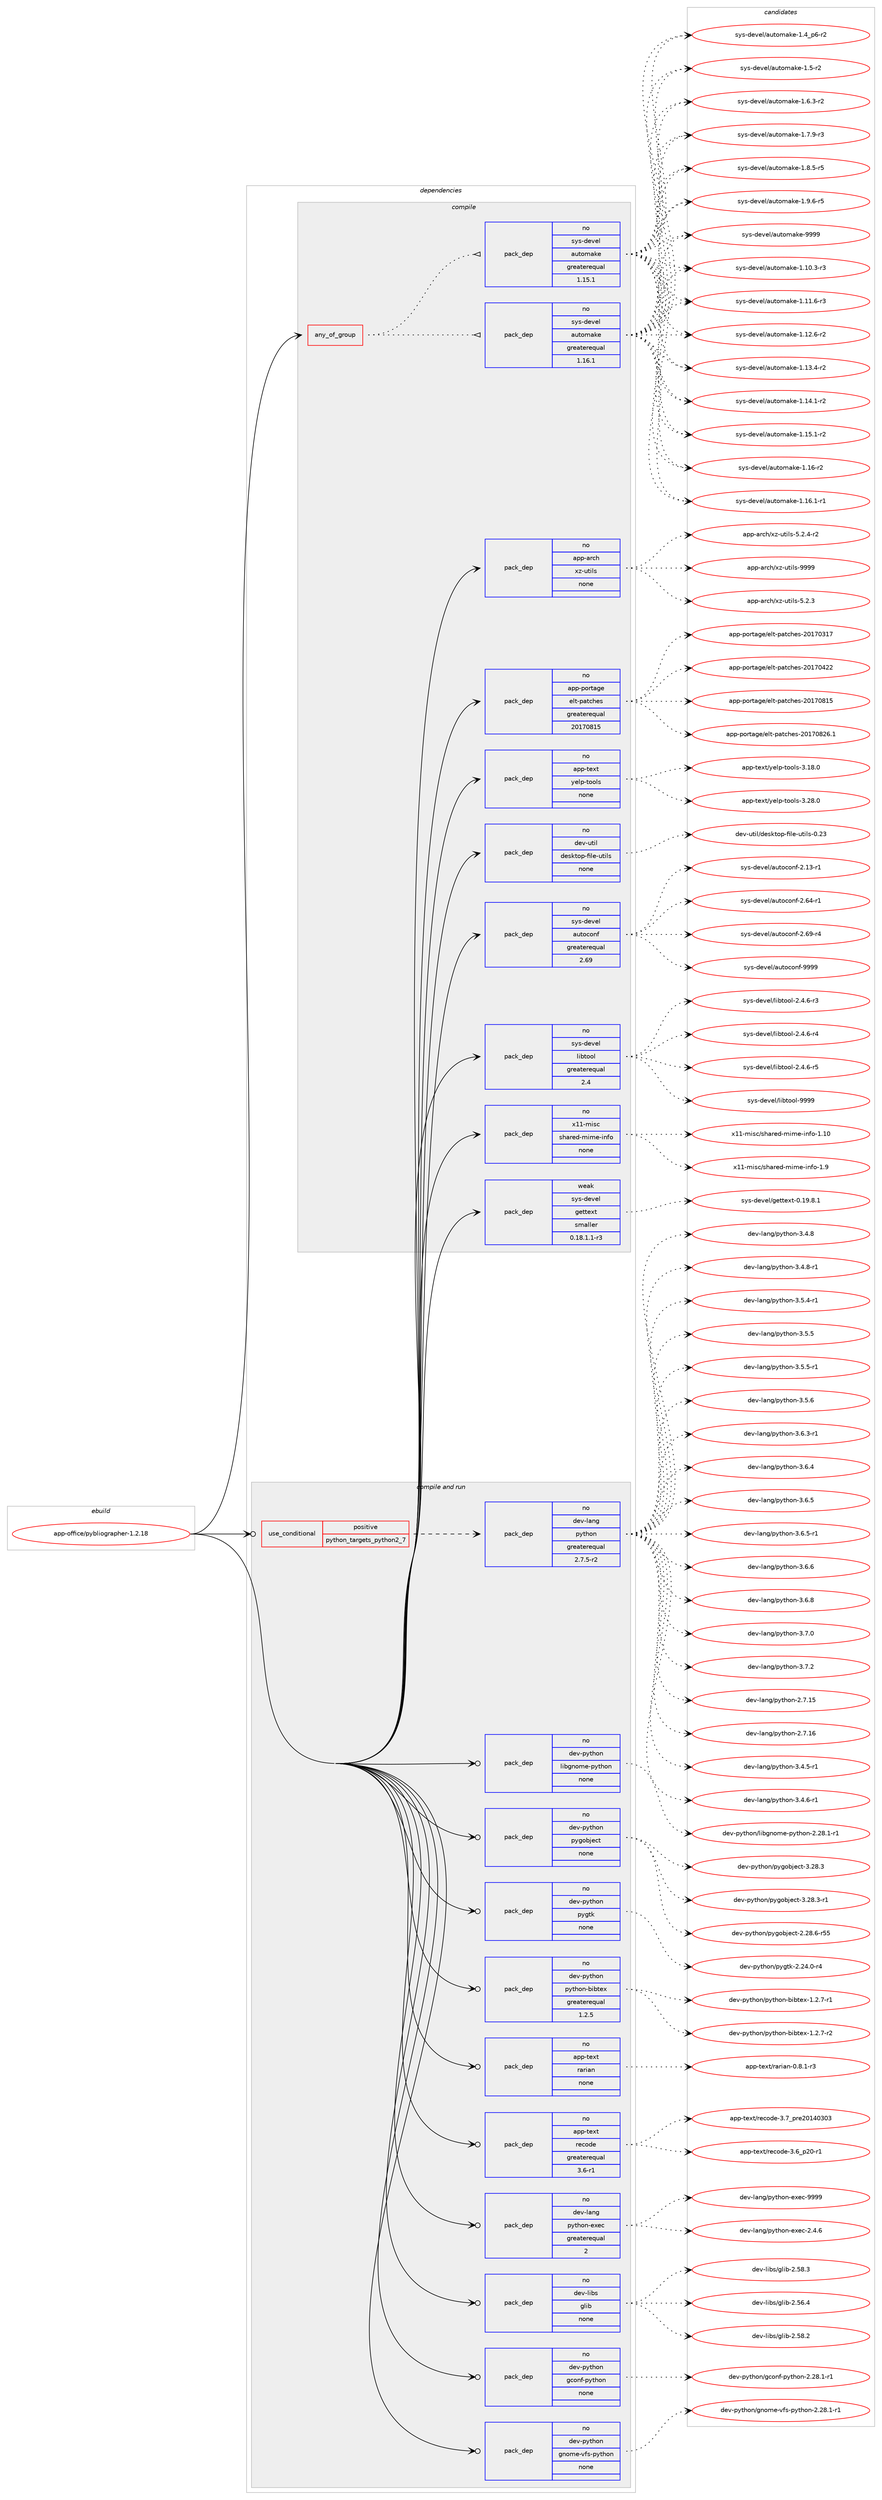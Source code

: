 digraph prolog {

# *************
# Graph options
# *************

newrank=true;
concentrate=true;
compound=true;
graph [rankdir=LR,fontname=Helvetica,fontsize=10,ranksep=1.5];#, ranksep=2.5, nodesep=0.2];
edge  [arrowhead=vee];
node  [fontname=Helvetica,fontsize=10];

# **********
# The ebuild
# **********

subgraph cluster_leftcol {
color=gray;
rank=same;
label=<<i>ebuild</i>>;
id [label="app-office/pybliographer-1.2.18", color=red, width=4, href="../app-office/pybliographer-1.2.18.svg"];
}

# ****************
# The dependencies
# ****************

subgraph cluster_midcol {
color=gray;
label=<<i>dependencies</i>>;
subgraph cluster_compile {
fillcolor="#eeeeee";
style=filled;
label=<<i>compile</i>>;
subgraph any19791 {
dependency1304313 [label=<<TABLE BORDER="0" CELLBORDER="1" CELLSPACING="0" CELLPADDING="4"><TR><TD CELLPADDING="10">any_of_group</TD></TR></TABLE>>, shape=none, color=red];subgraph pack929495 {
dependency1304314 [label=<<TABLE BORDER="0" CELLBORDER="1" CELLSPACING="0" CELLPADDING="4" WIDTH="220"><TR><TD ROWSPAN="6" CELLPADDING="30">pack_dep</TD></TR><TR><TD WIDTH="110">no</TD></TR><TR><TD>sys-devel</TD></TR><TR><TD>automake</TD></TR><TR><TD>greaterequal</TD></TR><TR><TD>1.16.1</TD></TR></TABLE>>, shape=none, color=blue];
}
dependency1304313:e -> dependency1304314:w [weight=20,style="dotted",arrowhead="oinv"];
subgraph pack929496 {
dependency1304315 [label=<<TABLE BORDER="0" CELLBORDER="1" CELLSPACING="0" CELLPADDING="4" WIDTH="220"><TR><TD ROWSPAN="6" CELLPADDING="30">pack_dep</TD></TR><TR><TD WIDTH="110">no</TD></TR><TR><TD>sys-devel</TD></TR><TR><TD>automake</TD></TR><TR><TD>greaterequal</TD></TR><TR><TD>1.15.1</TD></TR></TABLE>>, shape=none, color=blue];
}
dependency1304313:e -> dependency1304315:w [weight=20,style="dotted",arrowhead="oinv"];
}
id:e -> dependency1304313:w [weight=20,style="solid",arrowhead="vee"];
subgraph pack929497 {
dependency1304316 [label=<<TABLE BORDER="0" CELLBORDER="1" CELLSPACING="0" CELLPADDING="4" WIDTH="220"><TR><TD ROWSPAN="6" CELLPADDING="30">pack_dep</TD></TR><TR><TD WIDTH="110">no</TD></TR><TR><TD>app-arch</TD></TR><TR><TD>xz-utils</TD></TR><TR><TD>none</TD></TR><TR><TD></TD></TR></TABLE>>, shape=none, color=blue];
}
id:e -> dependency1304316:w [weight=20,style="solid",arrowhead="vee"];
subgraph pack929498 {
dependency1304317 [label=<<TABLE BORDER="0" CELLBORDER="1" CELLSPACING="0" CELLPADDING="4" WIDTH="220"><TR><TD ROWSPAN="6" CELLPADDING="30">pack_dep</TD></TR><TR><TD WIDTH="110">no</TD></TR><TR><TD>app-portage</TD></TR><TR><TD>elt-patches</TD></TR><TR><TD>greaterequal</TD></TR><TR><TD>20170815</TD></TR></TABLE>>, shape=none, color=blue];
}
id:e -> dependency1304317:w [weight=20,style="solid",arrowhead="vee"];
subgraph pack929499 {
dependency1304318 [label=<<TABLE BORDER="0" CELLBORDER="1" CELLSPACING="0" CELLPADDING="4" WIDTH="220"><TR><TD ROWSPAN="6" CELLPADDING="30">pack_dep</TD></TR><TR><TD WIDTH="110">no</TD></TR><TR><TD>app-text</TD></TR><TR><TD>yelp-tools</TD></TR><TR><TD>none</TD></TR><TR><TD></TD></TR></TABLE>>, shape=none, color=blue];
}
id:e -> dependency1304318:w [weight=20,style="solid",arrowhead="vee"];
subgraph pack929500 {
dependency1304319 [label=<<TABLE BORDER="0" CELLBORDER="1" CELLSPACING="0" CELLPADDING="4" WIDTH="220"><TR><TD ROWSPAN="6" CELLPADDING="30">pack_dep</TD></TR><TR><TD WIDTH="110">no</TD></TR><TR><TD>dev-util</TD></TR><TR><TD>desktop-file-utils</TD></TR><TR><TD>none</TD></TR><TR><TD></TD></TR></TABLE>>, shape=none, color=blue];
}
id:e -> dependency1304319:w [weight=20,style="solid",arrowhead="vee"];
subgraph pack929501 {
dependency1304320 [label=<<TABLE BORDER="0" CELLBORDER="1" CELLSPACING="0" CELLPADDING="4" WIDTH="220"><TR><TD ROWSPAN="6" CELLPADDING="30">pack_dep</TD></TR><TR><TD WIDTH="110">no</TD></TR><TR><TD>sys-devel</TD></TR><TR><TD>autoconf</TD></TR><TR><TD>greaterequal</TD></TR><TR><TD>2.69</TD></TR></TABLE>>, shape=none, color=blue];
}
id:e -> dependency1304320:w [weight=20,style="solid",arrowhead="vee"];
subgraph pack929502 {
dependency1304321 [label=<<TABLE BORDER="0" CELLBORDER="1" CELLSPACING="0" CELLPADDING="4" WIDTH="220"><TR><TD ROWSPAN="6" CELLPADDING="30">pack_dep</TD></TR><TR><TD WIDTH="110">no</TD></TR><TR><TD>sys-devel</TD></TR><TR><TD>libtool</TD></TR><TR><TD>greaterequal</TD></TR><TR><TD>2.4</TD></TR></TABLE>>, shape=none, color=blue];
}
id:e -> dependency1304321:w [weight=20,style="solid",arrowhead="vee"];
subgraph pack929503 {
dependency1304322 [label=<<TABLE BORDER="0" CELLBORDER="1" CELLSPACING="0" CELLPADDING="4" WIDTH="220"><TR><TD ROWSPAN="6" CELLPADDING="30">pack_dep</TD></TR><TR><TD WIDTH="110">no</TD></TR><TR><TD>x11-misc</TD></TR><TR><TD>shared-mime-info</TD></TR><TR><TD>none</TD></TR><TR><TD></TD></TR></TABLE>>, shape=none, color=blue];
}
id:e -> dependency1304322:w [weight=20,style="solid",arrowhead="vee"];
subgraph pack929504 {
dependency1304323 [label=<<TABLE BORDER="0" CELLBORDER="1" CELLSPACING="0" CELLPADDING="4" WIDTH="220"><TR><TD ROWSPAN="6" CELLPADDING="30">pack_dep</TD></TR><TR><TD WIDTH="110">weak</TD></TR><TR><TD>sys-devel</TD></TR><TR><TD>gettext</TD></TR><TR><TD>smaller</TD></TR><TR><TD>0.18.1.1-r3</TD></TR></TABLE>>, shape=none, color=blue];
}
id:e -> dependency1304323:w [weight=20,style="solid",arrowhead="vee"];
}
subgraph cluster_compileandrun {
fillcolor="#eeeeee";
style=filled;
label=<<i>compile and run</i>>;
subgraph cond354485 {
dependency1304324 [label=<<TABLE BORDER="0" CELLBORDER="1" CELLSPACING="0" CELLPADDING="4"><TR><TD ROWSPAN="3" CELLPADDING="10">use_conditional</TD></TR><TR><TD>positive</TD></TR><TR><TD>python_targets_python2_7</TD></TR></TABLE>>, shape=none, color=red];
subgraph pack929505 {
dependency1304325 [label=<<TABLE BORDER="0" CELLBORDER="1" CELLSPACING="0" CELLPADDING="4" WIDTH="220"><TR><TD ROWSPAN="6" CELLPADDING="30">pack_dep</TD></TR><TR><TD WIDTH="110">no</TD></TR><TR><TD>dev-lang</TD></TR><TR><TD>python</TD></TR><TR><TD>greaterequal</TD></TR><TR><TD>2.7.5-r2</TD></TR></TABLE>>, shape=none, color=blue];
}
dependency1304324:e -> dependency1304325:w [weight=20,style="dashed",arrowhead="vee"];
}
id:e -> dependency1304324:w [weight=20,style="solid",arrowhead="odotvee"];
subgraph pack929506 {
dependency1304326 [label=<<TABLE BORDER="0" CELLBORDER="1" CELLSPACING="0" CELLPADDING="4" WIDTH="220"><TR><TD ROWSPAN="6" CELLPADDING="30">pack_dep</TD></TR><TR><TD WIDTH="110">no</TD></TR><TR><TD>app-text</TD></TR><TR><TD>rarian</TD></TR><TR><TD>none</TD></TR><TR><TD></TD></TR></TABLE>>, shape=none, color=blue];
}
id:e -> dependency1304326:w [weight=20,style="solid",arrowhead="odotvee"];
subgraph pack929507 {
dependency1304327 [label=<<TABLE BORDER="0" CELLBORDER="1" CELLSPACING="0" CELLPADDING="4" WIDTH="220"><TR><TD ROWSPAN="6" CELLPADDING="30">pack_dep</TD></TR><TR><TD WIDTH="110">no</TD></TR><TR><TD>app-text</TD></TR><TR><TD>recode</TD></TR><TR><TD>greaterequal</TD></TR><TR><TD>3.6-r1</TD></TR></TABLE>>, shape=none, color=blue];
}
id:e -> dependency1304327:w [weight=20,style="solid",arrowhead="odotvee"];
subgraph pack929508 {
dependency1304328 [label=<<TABLE BORDER="0" CELLBORDER="1" CELLSPACING="0" CELLPADDING="4" WIDTH="220"><TR><TD ROWSPAN="6" CELLPADDING="30">pack_dep</TD></TR><TR><TD WIDTH="110">no</TD></TR><TR><TD>dev-lang</TD></TR><TR><TD>python-exec</TD></TR><TR><TD>greaterequal</TD></TR><TR><TD>2</TD></TR></TABLE>>, shape=none, color=blue];
}
id:e -> dependency1304328:w [weight=20,style="solid",arrowhead="odotvee"];
subgraph pack929509 {
dependency1304329 [label=<<TABLE BORDER="0" CELLBORDER="1" CELLSPACING="0" CELLPADDING="4" WIDTH="220"><TR><TD ROWSPAN="6" CELLPADDING="30">pack_dep</TD></TR><TR><TD WIDTH="110">no</TD></TR><TR><TD>dev-libs</TD></TR><TR><TD>glib</TD></TR><TR><TD>none</TD></TR><TR><TD></TD></TR></TABLE>>, shape=none, color=blue];
}
id:e -> dependency1304329:w [weight=20,style="solid",arrowhead="odotvee"];
subgraph pack929510 {
dependency1304330 [label=<<TABLE BORDER="0" CELLBORDER="1" CELLSPACING="0" CELLPADDING="4" WIDTH="220"><TR><TD ROWSPAN="6" CELLPADDING="30">pack_dep</TD></TR><TR><TD WIDTH="110">no</TD></TR><TR><TD>dev-python</TD></TR><TR><TD>gconf-python</TD></TR><TR><TD>none</TD></TR><TR><TD></TD></TR></TABLE>>, shape=none, color=blue];
}
id:e -> dependency1304330:w [weight=20,style="solid",arrowhead="odotvee"];
subgraph pack929511 {
dependency1304331 [label=<<TABLE BORDER="0" CELLBORDER="1" CELLSPACING="0" CELLPADDING="4" WIDTH="220"><TR><TD ROWSPAN="6" CELLPADDING="30">pack_dep</TD></TR><TR><TD WIDTH="110">no</TD></TR><TR><TD>dev-python</TD></TR><TR><TD>gnome-vfs-python</TD></TR><TR><TD>none</TD></TR><TR><TD></TD></TR></TABLE>>, shape=none, color=blue];
}
id:e -> dependency1304331:w [weight=20,style="solid",arrowhead="odotvee"];
subgraph pack929512 {
dependency1304332 [label=<<TABLE BORDER="0" CELLBORDER="1" CELLSPACING="0" CELLPADDING="4" WIDTH="220"><TR><TD ROWSPAN="6" CELLPADDING="30">pack_dep</TD></TR><TR><TD WIDTH="110">no</TD></TR><TR><TD>dev-python</TD></TR><TR><TD>libgnome-python</TD></TR><TR><TD>none</TD></TR><TR><TD></TD></TR></TABLE>>, shape=none, color=blue];
}
id:e -> dependency1304332:w [weight=20,style="solid",arrowhead="odotvee"];
subgraph pack929513 {
dependency1304333 [label=<<TABLE BORDER="0" CELLBORDER="1" CELLSPACING="0" CELLPADDING="4" WIDTH="220"><TR><TD ROWSPAN="6" CELLPADDING="30">pack_dep</TD></TR><TR><TD WIDTH="110">no</TD></TR><TR><TD>dev-python</TD></TR><TR><TD>pygobject</TD></TR><TR><TD>none</TD></TR><TR><TD></TD></TR></TABLE>>, shape=none, color=blue];
}
id:e -> dependency1304333:w [weight=20,style="solid",arrowhead="odotvee"];
subgraph pack929514 {
dependency1304334 [label=<<TABLE BORDER="0" CELLBORDER="1" CELLSPACING="0" CELLPADDING="4" WIDTH="220"><TR><TD ROWSPAN="6" CELLPADDING="30">pack_dep</TD></TR><TR><TD WIDTH="110">no</TD></TR><TR><TD>dev-python</TD></TR><TR><TD>pygtk</TD></TR><TR><TD>none</TD></TR><TR><TD></TD></TR></TABLE>>, shape=none, color=blue];
}
id:e -> dependency1304334:w [weight=20,style="solid",arrowhead="odotvee"];
subgraph pack929515 {
dependency1304335 [label=<<TABLE BORDER="0" CELLBORDER="1" CELLSPACING="0" CELLPADDING="4" WIDTH="220"><TR><TD ROWSPAN="6" CELLPADDING="30">pack_dep</TD></TR><TR><TD WIDTH="110">no</TD></TR><TR><TD>dev-python</TD></TR><TR><TD>python-bibtex</TD></TR><TR><TD>greaterequal</TD></TR><TR><TD>1.2.5</TD></TR></TABLE>>, shape=none, color=blue];
}
id:e -> dependency1304335:w [weight=20,style="solid",arrowhead="odotvee"];
}
subgraph cluster_run {
fillcolor="#eeeeee";
style=filled;
label=<<i>run</i>>;
}
}

# **************
# The candidates
# **************

subgraph cluster_choices {
rank=same;
color=gray;
label=<<i>candidates</i>>;

subgraph choice929495 {
color=black;
nodesep=1;
choice11512111545100101118101108479711711611110997107101454946494846514511451 [label="sys-devel/automake-1.10.3-r3", color=red, width=4,href="../sys-devel/automake-1.10.3-r3.svg"];
choice11512111545100101118101108479711711611110997107101454946494946544511451 [label="sys-devel/automake-1.11.6-r3", color=red, width=4,href="../sys-devel/automake-1.11.6-r3.svg"];
choice11512111545100101118101108479711711611110997107101454946495046544511450 [label="sys-devel/automake-1.12.6-r2", color=red, width=4,href="../sys-devel/automake-1.12.6-r2.svg"];
choice11512111545100101118101108479711711611110997107101454946495146524511450 [label="sys-devel/automake-1.13.4-r2", color=red, width=4,href="../sys-devel/automake-1.13.4-r2.svg"];
choice11512111545100101118101108479711711611110997107101454946495246494511450 [label="sys-devel/automake-1.14.1-r2", color=red, width=4,href="../sys-devel/automake-1.14.1-r2.svg"];
choice11512111545100101118101108479711711611110997107101454946495346494511450 [label="sys-devel/automake-1.15.1-r2", color=red, width=4,href="../sys-devel/automake-1.15.1-r2.svg"];
choice1151211154510010111810110847971171161111099710710145494649544511450 [label="sys-devel/automake-1.16-r2", color=red, width=4,href="../sys-devel/automake-1.16-r2.svg"];
choice11512111545100101118101108479711711611110997107101454946495446494511449 [label="sys-devel/automake-1.16.1-r1", color=red, width=4,href="../sys-devel/automake-1.16.1-r1.svg"];
choice115121115451001011181011084797117116111109971071014549465295112544511450 [label="sys-devel/automake-1.4_p6-r2", color=red, width=4,href="../sys-devel/automake-1.4_p6-r2.svg"];
choice11512111545100101118101108479711711611110997107101454946534511450 [label="sys-devel/automake-1.5-r2", color=red, width=4,href="../sys-devel/automake-1.5-r2.svg"];
choice115121115451001011181011084797117116111109971071014549465446514511450 [label="sys-devel/automake-1.6.3-r2", color=red, width=4,href="../sys-devel/automake-1.6.3-r2.svg"];
choice115121115451001011181011084797117116111109971071014549465546574511451 [label="sys-devel/automake-1.7.9-r3", color=red, width=4,href="../sys-devel/automake-1.7.9-r3.svg"];
choice115121115451001011181011084797117116111109971071014549465646534511453 [label="sys-devel/automake-1.8.5-r5", color=red, width=4,href="../sys-devel/automake-1.8.5-r5.svg"];
choice115121115451001011181011084797117116111109971071014549465746544511453 [label="sys-devel/automake-1.9.6-r5", color=red, width=4,href="../sys-devel/automake-1.9.6-r5.svg"];
choice115121115451001011181011084797117116111109971071014557575757 [label="sys-devel/automake-9999", color=red, width=4,href="../sys-devel/automake-9999.svg"];
dependency1304314:e -> choice11512111545100101118101108479711711611110997107101454946494846514511451:w [style=dotted,weight="100"];
dependency1304314:e -> choice11512111545100101118101108479711711611110997107101454946494946544511451:w [style=dotted,weight="100"];
dependency1304314:e -> choice11512111545100101118101108479711711611110997107101454946495046544511450:w [style=dotted,weight="100"];
dependency1304314:e -> choice11512111545100101118101108479711711611110997107101454946495146524511450:w [style=dotted,weight="100"];
dependency1304314:e -> choice11512111545100101118101108479711711611110997107101454946495246494511450:w [style=dotted,weight="100"];
dependency1304314:e -> choice11512111545100101118101108479711711611110997107101454946495346494511450:w [style=dotted,weight="100"];
dependency1304314:e -> choice1151211154510010111810110847971171161111099710710145494649544511450:w [style=dotted,weight="100"];
dependency1304314:e -> choice11512111545100101118101108479711711611110997107101454946495446494511449:w [style=dotted,weight="100"];
dependency1304314:e -> choice115121115451001011181011084797117116111109971071014549465295112544511450:w [style=dotted,weight="100"];
dependency1304314:e -> choice11512111545100101118101108479711711611110997107101454946534511450:w [style=dotted,weight="100"];
dependency1304314:e -> choice115121115451001011181011084797117116111109971071014549465446514511450:w [style=dotted,weight="100"];
dependency1304314:e -> choice115121115451001011181011084797117116111109971071014549465546574511451:w [style=dotted,weight="100"];
dependency1304314:e -> choice115121115451001011181011084797117116111109971071014549465646534511453:w [style=dotted,weight="100"];
dependency1304314:e -> choice115121115451001011181011084797117116111109971071014549465746544511453:w [style=dotted,weight="100"];
dependency1304314:e -> choice115121115451001011181011084797117116111109971071014557575757:w [style=dotted,weight="100"];
}
subgraph choice929496 {
color=black;
nodesep=1;
choice11512111545100101118101108479711711611110997107101454946494846514511451 [label="sys-devel/automake-1.10.3-r3", color=red, width=4,href="../sys-devel/automake-1.10.3-r3.svg"];
choice11512111545100101118101108479711711611110997107101454946494946544511451 [label="sys-devel/automake-1.11.6-r3", color=red, width=4,href="../sys-devel/automake-1.11.6-r3.svg"];
choice11512111545100101118101108479711711611110997107101454946495046544511450 [label="sys-devel/automake-1.12.6-r2", color=red, width=4,href="../sys-devel/automake-1.12.6-r2.svg"];
choice11512111545100101118101108479711711611110997107101454946495146524511450 [label="sys-devel/automake-1.13.4-r2", color=red, width=4,href="../sys-devel/automake-1.13.4-r2.svg"];
choice11512111545100101118101108479711711611110997107101454946495246494511450 [label="sys-devel/automake-1.14.1-r2", color=red, width=4,href="../sys-devel/automake-1.14.1-r2.svg"];
choice11512111545100101118101108479711711611110997107101454946495346494511450 [label="sys-devel/automake-1.15.1-r2", color=red, width=4,href="../sys-devel/automake-1.15.1-r2.svg"];
choice1151211154510010111810110847971171161111099710710145494649544511450 [label="sys-devel/automake-1.16-r2", color=red, width=4,href="../sys-devel/automake-1.16-r2.svg"];
choice11512111545100101118101108479711711611110997107101454946495446494511449 [label="sys-devel/automake-1.16.1-r1", color=red, width=4,href="../sys-devel/automake-1.16.1-r1.svg"];
choice115121115451001011181011084797117116111109971071014549465295112544511450 [label="sys-devel/automake-1.4_p6-r2", color=red, width=4,href="../sys-devel/automake-1.4_p6-r2.svg"];
choice11512111545100101118101108479711711611110997107101454946534511450 [label="sys-devel/automake-1.5-r2", color=red, width=4,href="../sys-devel/automake-1.5-r2.svg"];
choice115121115451001011181011084797117116111109971071014549465446514511450 [label="sys-devel/automake-1.6.3-r2", color=red, width=4,href="../sys-devel/automake-1.6.3-r2.svg"];
choice115121115451001011181011084797117116111109971071014549465546574511451 [label="sys-devel/automake-1.7.9-r3", color=red, width=4,href="../sys-devel/automake-1.7.9-r3.svg"];
choice115121115451001011181011084797117116111109971071014549465646534511453 [label="sys-devel/automake-1.8.5-r5", color=red, width=4,href="../sys-devel/automake-1.8.5-r5.svg"];
choice115121115451001011181011084797117116111109971071014549465746544511453 [label="sys-devel/automake-1.9.6-r5", color=red, width=4,href="../sys-devel/automake-1.9.6-r5.svg"];
choice115121115451001011181011084797117116111109971071014557575757 [label="sys-devel/automake-9999", color=red, width=4,href="../sys-devel/automake-9999.svg"];
dependency1304315:e -> choice11512111545100101118101108479711711611110997107101454946494846514511451:w [style=dotted,weight="100"];
dependency1304315:e -> choice11512111545100101118101108479711711611110997107101454946494946544511451:w [style=dotted,weight="100"];
dependency1304315:e -> choice11512111545100101118101108479711711611110997107101454946495046544511450:w [style=dotted,weight="100"];
dependency1304315:e -> choice11512111545100101118101108479711711611110997107101454946495146524511450:w [style=dotted,weight="100"];
dependency1304315:e -> choice11512111545100101118101108479711711611110997107101454946495246494511450:w [style=dotted,weight="100"];
dependency1304315:e -> choice11512111545100101118101108479711711611110997107101454946495346494511450:w [style=dotted,weight="100"];
dependency1304315:e -> choice1151211154510010111810110847971171161111099710710145494649544511450:w [style=dotted,weight="100"];
dependency1304315:e -> choice11512111545100101118101108479711711611110997107101454946495446494511449:w [style=dotted,weight="100"];
dependency1304315:e -> choice115121115451001011181011084797117116111109971071014549465295112544511450:w [style=dotted,weight="100"];
dependency1304315:e -> choice11512111545100101118101108479711711611110997107101454946534511450:w [style=dotted,weight="100"];
dependency1304315:e -> choice115121115451001011181011084797117116111109971071014549465446514511450:w [style=dotted,weight="100"];
dependency1304315:e -> choice115121115451001011181011084797117116111109971071014549465546574511451:w [style=dotted,weight="100"];
dependency1304315:e -> choice115121115451001011181011084797117116111109971071014549465646534511453:w [style=dotted,weight="100"];
dependency1304315:e -> choice115121115451001011181011084797117116111109971071014549465746544511453:w [style=dotted,weight="100"];
dependency1304315:e -> choice115121115451001011181011084797117116111109971071014557575757:w [style=dotted,weight="100"];
}
subgraph choice929497 {
color=black;
nodesep=1;
choice971121124597114991044712012245117116105108115455346504651 [label="app-arch/xz-utils-5.2.3", color=red, width=4,href="../app-arch/xz-utils-5.2.3.svg"];
choice9711211245971149910447120122451171161051081154553465046524511450 [label="app-arch/xz-utils-5.2.4-r2", color=red, width=4,href="../app-arch/xz-utils-5.2.4-r2.svg"];
choice9711211245971149910447120122451171161051081154557575757 [label="app-arch/xz-utils-9999", color=red, width=4,href="../app-arch/xz-utils-9999.svg"];
dependency1304316:e -> choice971121124597114991044712012245117116105108115455346504651:w [style=dotted,weight="100"];
dependency1304316:e -> choice9711211245971149910447120122451171161051081154553465046524511450:w [style=dotted,weight="100"];
dependency1304316:e -> choice9711211245971149910447120122451171161051081154557575757:w [style=dotted,weight="100"];
}
subgraph choice929498 {
color=black;
nodesep=1;
choice97112112451121111141169710310147101108116451129711699104101115455048495548514955 [label="app-portage/elt-patches-20170317", color=red, width=4,href="../app-portage/elt-patches-20170317.svg"];
choice97112112451121111141169710310147101108116451129711699104101115455048495548525050 [label="app-portage/elt-patches-20170422", color=red, width=4,href="../app-portage/elt-patches-20170422.svg"];
choice97112112451121111141169710310147101108116451129711699104101115455048495548564953 [label="app-portage/elt-patches-20170815", color=red, width=4,href="../app-portage/elt-patches-20170815.svg"];
choice971121124511211111411697103101471011081164511297116991041011154550484955485650544649 [label="app-portage/elt-patches-20170826.1", color=red, width=4,href="../app-portage/elt-patches-20170826.1.svg"];
dependency1304317:e -> choice97112112451121111141169710310147101108116451129711699104101115455048495548514955:w [style=dotted,weight="100"];
dependency1304317:e -> choice97112112451121111141169710310147101108116451129711699104101115455048495548525050:w [style=dotted,weight="100"];
dependency1304317:e -> choice97112112451121111141169710310147101108116451129711699104101115455048495548564953:w [style=dotted,weight="100"];
dependency1304317:e -> choice971121124511211111411697103101471011081164511297116991041011154550484955485650544649:w [style=dotted,weight="100"];
}
subgraph choice929499 {
color=black;
nodesep=1;
choice9711211245116101120116471211011081124511611111110811545514649564648 [label="app-text/yelp-tools-3.18.0", color=red, width=4,href="../app-text/yelp-tools-3.18.0.svg"];
choice9711211245116101120116471211011081124511611111110811545514650564648 [label="app-text/yelp-tools-3.28.0", color=red, width=4,href="../app-text/yelp-tools-3.28.0.svg"];
dependency1304318:e -> choice9711211245116101120116471211011081124511611111110811545514649564648:w [style=dotted,weight="100"];
dependency1304318:e -> choice9711211245116101120116471211011081124511611111110811545514650564648:w [style=dotted,weight="100"];
}
subgraph choice929500 {
color=black;
nodesep=1;
choice100101118451171161051084710010111510711611111245102105108101451171161051081154548465051 [label="dev-util/desktop-file-utils-0.23", color=red, width=4,href="../dev-util/desktop-file-utils-0.23.svg"];
dependency1304319:e -> choice100101118451171161051084710010111510711611111245102105108101451171161051081154548465051:w [style=dotted,weight="100"];
}
subgraph choice929501 {
color=black;
nodesep=1;
choice1151211154510010111810110847971171161119911111010245504649514511449 [label="sys-devel/autoconf-2.13-r1", color=red, width=4,href="../sys-devel/autoconf-2.13-r1.svg"];
choice1151211154510010111810110847971171161119911111010245504654524511449 [label="sys-devel/autoconf-2.64-r1", color=red, width=4,href="../sys-devel/autoconf-2.64-r1.svg"];
choice1151211154510010111810110847971171161119911111010245504654574511452 [label="sys-devel/autoconf-2.69-r4", color=red, width=4,href="../sys-devel/autoconf-2.69-r4.svg"];
choice115121115451001011181011084797117116111991111101024557575757 [label="sys-devel/autoconf-9999", color=red, width=4,href="../sys-devel/autoconf-9999.svg"];
dependency1304320:e -> choice1151211154510010111810110847971171161119911111010245504649514511449:w [style=dotted,weight="100"];
dependency1304320:e -> choice1151211154510010111810110847971171161119911111010245504654524511449:w [style=dotted,weight="100"];
dependency1304320:e -> choice1151211154510010111810110847971171161119911111010245504654574511452:w [style=dotted,weight="100"];
dependency1304320:e -> choice115121115451001011181011084797117116111991111101024557575757:w [style=dotted,weight="100"];
}
subgraph choice929502 {
color=black;
nodesep=1;
choice1151211154510010111810110847108105981161111111084550465246544511451 [label="sys-devel/libtool-2.4.6-r3", color=red, width=4,href="../sys-devel/libtool-2.4.6-r3.svg"];
choice1151211154510010111810110847108105981161111111084550465246544511452 [label="sys-devel/libtool-2.4.6-r4", color=red, width=4,href="../sys-devel/libtool-2.4.6-r4.svg"];
choice1151211154510010111810110847108105981161111111084550465246544511453 [label="sys-devel/libtool-2.4.6-r5", color=red, width=4,href="../sys-devel/libtool-2.4.6-r5.svg"];
choice1151211154510010111810110847108105981161111111084557575757 [label="sys-devel/libtool-9999", color=red, width=4,href="../sys-devel/libtool-9999.svg"];
dependency1304321:e -> choice1151211154510010111810110847108105981161111111084550465246544511451:w [style=dotted,weight="100"];
dependency1304321:e -> choice1151211154510010111810110847108105981161111111084550465246544511452:w [style=dotted,weight="100"];
dependency1304321:e -> choice1151211154510010111810110847108105981161111111084550465246544511453:w [style=dotted,weight="100"];
dependency1304321:e -> choice1151211154510010111810110847108105981161111111084557575757:w [style=dotted,weight="100"];
}
subgraph choice929503 {
color=black;
nodesep=1;
choice12049494510910511599471151049711410110045109105109101451051101021114549464948 [label="x11-misc/shared-mime-info-1.10", color=red, width=4,href="../x11-misc/shared-mime-info-1.10.svg"];
choice120494945109105115994711510497114101100451091051091014510511010211145494657 [label="x11-misc/shared-mime-info-1.9", color=red, width=4,href="../x11-misc/shared-mime-info-1.9.svg"];
dependency1304322:e -> choice12049494510910511599471151049711410110045109105109101451051101021114549464948:w [style=dotted,weight="100"];
dependency1304322:e -> choice120494945109105115994711510497114101100451091051091014510511010211145494657:w [style=dotted,weight="100"];
}
subgraph choice929504 {
color=black;
nodesep=1;
choice1151211154510010111810110847103101116116101120116454846495746564649 [label="sys-devel/gettext-0.19.8.1", color=red, width=4,href="../sys-devel/gettext-0.19.8.1.svg"];
dependency1304323:e -> choice1151211154510010111810110847103101116116101120116454846495746564649:w [style=dotted,weight="100"];
}
subgraph choice929505 {
color=black;
nodesep=1;
choice10010111845108971101034711212111610411111045504655464953 [label="dev-lang/python-2.7.15", color=red, width=4,href="../dev-lang/python-2.7.15.svg"];
choice10010111845108971101034711212111610411111045504655464954 [label="dev-lang/python-2.7.16", color=red, width=4,href="../dev-lang/python-2.7.16.svg"];
choice1001011184510897110103471121211161041111104551465246534511449 [label="dev-lang/python-3.4.5-r1", color=red, width=4,href="../dev-lang/python-3.4.5-r1.svg"];
choice1001011184510897110103471121211161041111104551465246544511449 [label="dev-lang/python-3.4.6-r1", color=red, width=4,href="../dev-lang/python-3.4.6-r1.svg"];
choice100101118451089711010347112121116104111110455146524656 [label="dev-lang/python-3.4.8", color=red, width=4,href="../dev-lang/python-3.4.8.svg"];
choice1001011184510897110103471121211161041111104551465246564511449 [label="dev-lang/python-3.4.8-r1", color=red, width=4,href="../dev-lang/python-3.4.8-r1.svg"];
choice1001011184510897110103471121211161041111104551465346524511449 [label="dev-lang/python-3.5.4-r1", color=red, width=4,href="../dev-lang/python-3.5.4-r1.svg"];
choice100101118451089711010347112121116104111110455146534653 [label="dev-lang/python-3.5.5", color=red, width=4,href="../dev-lang/python-3.5.5.svg"];
choice1001011184510897110103471121211161041111104551465346534511449 [label="dev-lang/python-3.5.5-r1", color=red, width=4,href="../dev-lang/python-3.5.5-r1.svg"];
choice100101118451089711010347112121116104111110455146534654 [label="dev-lang/python-3.5.6", color=red, width=4,href="../dev-lang/python-3.5.6.svg"];
choice1001011184510897110103471121211161041111104551465446514511449 [label="dev-lang/python-3.6.3-r1", color=red, width=4,href="../dev-lang/python-3.6.3-r1.svg"];
choice100101118451089711010347112121116104111110455146544652 [label="dev-lang/python-3.6.4", color=red, width=4,href="../dev-lang/python-3.6.4.svg"];
choice100101118451089711010347112121116104111110455146544653 [label="dev-lang/python-3.6.5", color=red, width=4,href="../dev-lang/python-3.6.5.svg"];
choice1001011184510897110103471121211161041111104551465446534511449 [label="dev-lang/python-3.6.5-r1", color=red, width=4,href="../dev-lang/python-3.6.5-r1.svg"];
choice100101118451089711010347112121116104111110455146544654 [label="dev-lang/python-3.6.6", color=red, width=4,href="../dev-lang/python-3.6.6.svg"];
choice100101118451089711010347112121116104111110455146544656 [label="dev-lang/python-3.6.8", color=red, width=4,href="../dev-lang/python-3.6.8.svg"];
choice100101118451089711010347112121116104111110455146554648 [label="dev-lang/python-3.7.0", color=red, width=4,href="../dev-lang/python-3.7.0.svg"];
choice100101118451089711010347112121116104111110455146554650 [label="dev-lang/python-3.7.2", color=red, width=4,href="../dev-lang/python-3.7.2.svg"];
dependency1304325:e -> choice10010111845108971101034711212111610411111045504655464953:w [style=dotted,weight="100"];
dependency1304325:e -> choice10010111845108971101034711212111610411111045504655464954:w [style=dotted,weight="100"];
dependency1304325:e -> choice1001011184510897110103471121211161041111104551465246534511449:w [style=dotted,weight="100"];
dependency1304325:e -> choice1001011184510897110103471121211161041111104551465246544511449:w [style=dotted,weight="100"];
dependency1304325:e -> choice100101118451089711010347112121116104111110455146524656:w [style=dotted,weight="100"];
dependency1304325:e -> choice1001011184510897110103471121211161041111104551465246564511449:w [style=dotted,weight="100"];
dependency1304325:e -> choice1001011184510897110103471121211161041111104551465346524511449:w [style=dotted,weight="100"];
dependency1304325:e -> choice100101118451089711010347112121116104111110455146534653:w [style=dotted,weight="100"];
dependency1304325:e -> choice1001011184510897110103471121211161041111104551465346534511449:w [style=dotted,weight="100"];
dependency1304325:e -> choice100101118451089711010347112121116104111110455146534654:w [style=dotted,weight="100"];
dependency1304325:e -> choice1001011184510897110103471121211161041111104551465446514511449:w [style=dotted,weight="100"];
dependency1304325:e -> choice100101118451089711010347112121116104111110455146544652:w [style=dotted,weight="100"];
dependency1304325:e -> choice100101118451089711010347112121116104111110455146544653:w [style=dotted,weight="100"];
dependency1304325:e -> choice1001011184510897110103471121211161041111104551465446534511449:w [style=dotted,weight="100"];
dependency1304325:e -> choice100101118451089711010347112121116104111110455146544654:w [style=dotted,weight="100"];
dependency1304325:e -> choice100101118451089711010347112121116104111110455146544656:w [style=dotted,weight="100"];
dependency1304325:e -> choice100101118451089711010347112121116104111110455146554648:w [style=dotted,weight="100"];
dependency1304325:e -> choice100101118451089711010347112121116104111110455146554650:w [style=dotted,weight="100"];
}
subgraph choice929506 {
color=black;
nodesep=1;
choice97112112451161011201164711497114105971104548465646494511451 [label="app-text/rarian-0.8.1-r3", color=red, width=4,href="../app-text/rarian-0.8.1-r3.svg"];
dependency1304326:e -> choice97112112451161011201164711497114105971104548465646494511451:w [style=dotted,weight="100"];
}
subgraph choice929507 {
color=black;
nodesep=1;
choice97112112451161011201164711410199111100101455146549511250484511449 [label="app-text/recode-3.6_p20-r1", color=red, width=4,href="../app-text/recode-3.6_p20-r1.svg"];
choice9711211245116101120116471141019911110010145514655951121141015048495248514851 [label="app-text/recode-3.7_pre20140303", color=red, width=4,href="../app-text/recode-3.7_pre20140303.svg"];
dependency1304327:e -> choice97112112451161011201164711410199111100101455146549511250484511449:w [style=dotted,weight="100"];
dependency1304327:e -> choice9711211245116101120116471141019911110010145514655951121141015048495248514851:w [style=dotted,weight="100"];
}
subgraph choice929508 {
color=black;
nodesep=1;
choice1001011184510897110103471121211161041111104510112010199455046524654 [label="dev-lang/python-exec-2.4.6", color=red, width=4,href="../dev-lang/python-exec-2.4.6.svg"];
choice10010111845108971101034711212111610411111045101120101994557575757 [label="dev-lang/python-exec-9999", color=red, width=4,href="../dev-lang/python-exec-9999.svg"];
dependency1304328:e -> choice1001011184510897110103471121211161041111104510112010199455046524654:w [style=dotted,weight="100"];
dependency1304328:e -> choice10010111845108971101034711212111610411111045101120101994557575757:w [style=dotted,weight="100"];
}
subgraph choice929509 {
color=black;
nodesep=1;
choice1001011184510810598115471031081059845504653544652 [label="dev-libs/glib-2.56.4", color=red, width=4,href="../dev-libs/glib-2.56.4.svg"];
choice1001011184510810598115471031081059845504653564650 [label="dev-libs/glib-2.58.2", color=red, width=4,href="../dev-libs/glib-2.58.2.svg"];
choice1001011184510810598115471031081059845504653564651 [label="dev-libs/glib-2.58.3", color=red, width=4,href="../dev-libs/glib-2.58.3.svg"];
dependency1304329:e -> choice1001011184510810598115471031081059845504653544652:w [style=dotted,weight="100"];
dependency1304329:e -> choice1001011184510810598115471031081059845504653564650:w [style=dotted,weight="100"];
dependency1304329:e -> choice1001011184510810598115471031081059845504653564651:w [style=dotted,weight="100"];
}
subgraph choice929510 {
color=black;
nodesep=1;
choice10010111845112121116104111110471039911111010245112121116104111110455046505646494511449 [label="dev-python/gconf-python-2.28.1-r1", color=red, width=4,href="../dev-python/gconf-python-2.28.1-r1.svg"];
dependency1304330:e -> choice10010111845112121116104111110471039911111010245112121116104111110455046505646494511449:w [style=dotted,weight="100"];
}
subgraph choice929511 {
color=black;
nodesep=1;
choice10010111845112121116104111110471031101111091014511810211545112121116104111110455046505646494511449 [label="dev-python/gnome-vfs-python-2.28.1-r1", color=red, width=4,href="../dev-python/gnome-vfs-python-2.28.1-r1.svg"];
dependency1304331:e -> choice10010111845112121116104111110471031101111091014511810211545112121116104111110455046505646494511449:w [style=dotted,weight="100"];
}
subgraph choice929512 {
color=black;
nodesep=1;
choice10010111845112121116104111110471081059810311011110910145112121116104111110455046505646494511449 [label="dev-python/libgnome-python-2.28.1-r1", color=red, width=4,href="../dev-python/libgnome-python-2.28.1-r1.svg"];
dependency1304332:e -> choice10010111845112121116104111110471081059810311011110910145112121116104111110455046505646494511449:w [style=dotted,weight="100"];
}
subgraph choice929513 {
color=black;
nodesep=1;
choice1001011184511212111610411111047112121103111981061019911645504650564654451145353 [label="dev-python/pygobject-2.28.6-r55", color=red, width=4,href="../dev-python/pygobject-2.28.6-r55.svg"];
choice1001011184511212111610411111047112121103111981061019911645514650564651 [label="dev-python/pygobject-3.28.3", color=red, width=4,href="../dev-python/pygobject-3.28.3.svg"];
choice10010111845112121116104111110471121211031119810610199116455146505646514511449 [label="dev-python/pygobject-3.28.3-r1", color=red, width=4,href="../dev-python/pygobject-3.28.3-r1.svg"];
dependency1304333:e -> choice1001011184511212111610411111047112121103111981061019911645504650564654451145353:w [style=dotted,weight="100"];
dependency1304333:e -> choice1001011184511212111610411111047112121103111981061019911645514650564651:w [style=dotted,weight="100"];
dependency1304333:e -> choice10010111845112121116104111110471121211031119810610199116455146505646514511449:w [style=dotted,weight="100"];
}
subgraph choice929514 {
color=black;
nodesep=1;
choice1001011184511212111610411111047112121103116107455046505246484511452 [label="dev-python/pygtk-2.24.0-r4", color=red, width=4,href="../dev-python/pygtk-2.24.0-r4.svg"];
dependency1304334:e -> choice1001011184511212111610411111047112121103116107455046505246484511452:w [style=dotted,weight="100"];
}
subgraph choice929515 {
color=black;
nodesep=1;
choice10010111845112121116104111110471121211161041111104598105981161011204549465046554511449 [label="dev-python/python-bibtex-1.2.7-r1", color=red, width=4,href="../dev-python/python-bibtex-1.2.7-r1.svg"];
choice10010111845112121116104111110471121211161041111104598105981161011204549465046554511450 [label="dev-python/python-bibtex-1.2.7-r2", color=red, width=4,href="../dev-python/python-bibtex-1.2.7-r2.svg"];
dependency1304335:e -> choice10010111845112121116104111110471121211161041111104598105981161011204549465046554511449:w [style=dotted,weight="100"];
dependency1304335:e -> choice10010111845112121116104111110471121211161041111104598105981161011204549465046554511450:w [style=dotted,weight="100"];
}
}

}
